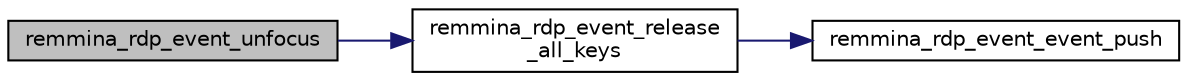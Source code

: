 digraph "remmina_rdp_event_unfocus"
{
  edge [fontname="Helvetica",fontsize="10",labelfontname="Helvetica",labelfontsize="10"];
  node [fontname="Helvetica",fontsize="10",shape=record];
  rankdir="LR";
  Node154 [label="remmina_rdp_event_unfocus",height=0.2,width=0.4,color="black", fillcolor="grey75", style="filled", fontcolor="black"];
  Node154 -> Node155 [color="midnightblue",fontsize="10",style="solid",fontname="Helvetica"];
  Node155 [label="remmina_rdp_event_release\l_all_keys",height=0.2,width=0.4,color="black", fillcolor="white", style="filled",URL="$rdp__event_8c.html#a113ce593d4a96413b9330c471ee51554"];
  Node155 -> Node156 [color="midnightblue",fontsize="10",style="solid",fontname="Helvetica"];
  Node156 [label="remmina_rdp_event_event_push",height=0.2,width=0.4,color="black", fillcolor="white", style="filled",URL="$rdp__event_8c.html#ad446d6471bddba97f8bfcee8c51e4580"];
}
